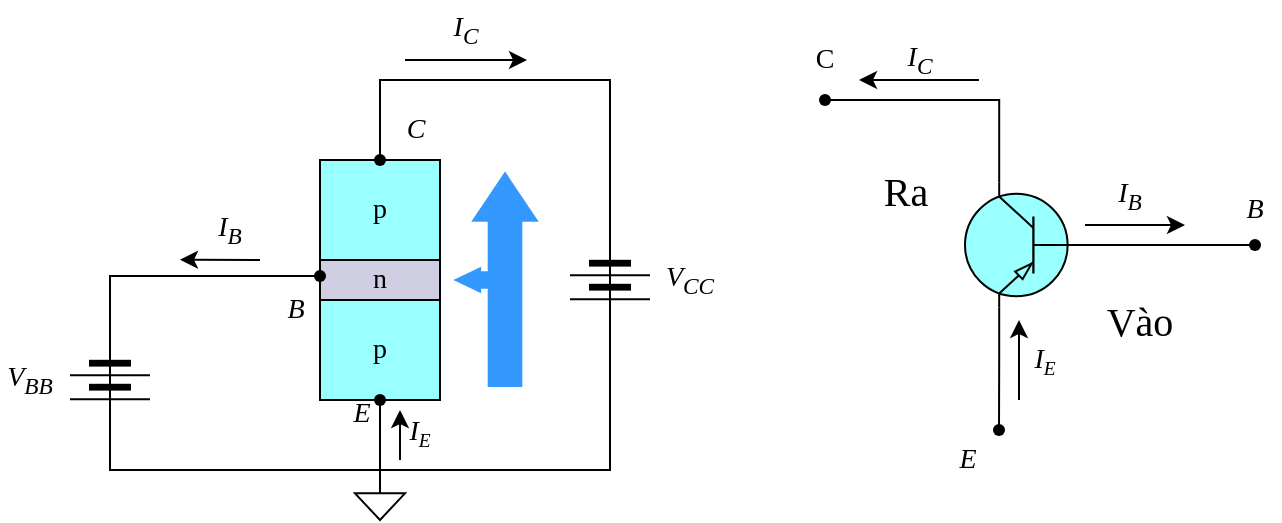 <mxfile version="22.0.3" type="device">
  <diagram name="Trang-1" id="NIQV9puHBk_IiYt71eVW">
    <mxGraphModel dx="863" dy="505" grid="1" gridSize="10" guides="1" tooltips="1" connect="1" arrows="1" fold="1" page="1" pageScale="1" pageWidth="850" pageHeight="1100" math="0" shadow="0">
      <root>
        <mxCell id="0" />
        <mxCell id="1" parent="0" />
        <mxCell id="rm6uVH4t2GQNLEcWgGYT-33" style="edgeStyle=orthogonalEdgeStyle;shape=connector;rounded=0;orthogonalLoop=1;jettySize=auto;html=1;exitX=1;exitY=0.5;exitDx=0;exitDy=0;entryX=0.5;entryY=0;entryDx=0;entryDy=0;labelBackgroundColor=default;strokeColor=default;align=center;verticalAlign=middle;fontFamily=Helvetica;fontSize=11;fontColor=default;endArrow=none;endFill=0;" parent="1" source="rm6uVH4t2GQNLEcWgGYT-2" target="rm6uVH4t2GQNLEcWgGYT-29" edge="1">
          <mxGeometry relative="1" as="geometry">
            <Array as="points">
              <mxPoint x="345" y="180" />
              <mxPoint x="230" y="180" />
            </Array>
          </mxGeometry>
        </mxCell>
        <mxCell id="rm6uVH4t2GQNLEcWgGYT-2" value="" style="pointerEvents=1;verticalLabelPosition=bottom;shadow=0;dashed=0;align=center;html=1;verticalAlign=top;shape=mxgraph.electrical.miscellaneous.batteryStack;rotation=90;" parent="1" vertex="1">
          <mxGeometry x="320" y="260" width="50" height="40" as="geometry" />
        </mxCell>
        <mxCell id="rm6uVH4t2GQNLEcWgGYT-5" value="" style="shape=waypoint;sketch=0;size=6;pointerEvents=1;points=[];fillColor=none;resizable=0;rotatable=0;perimeter=centerPerimeter;snapToPoint=1;fontFamily=Helvetica;fontSize=11;fontColor=default;" parent="1" vertex="1">
          <mxGeometry x="442.5" y="180" width="20" height="20" as="geometry" />
        </mxCell>
        <mxCell id="rm6uVH4t2GQNLEcWgGYT-8" value="" style="shape=waypoint;sketch=0;size=6;pointerEvents=1;points=[];fillColor=none;resizable=0;rotatable=0;perimeter=centerPerimeter;snapToPoint=1;fontFamily=Helvetica;fontSize=11;fontColor=default;" parent="1" vertex="1">
          <mxGeometry x="529.5" y="345" width="20" height="20" as="geometry" />
        </mxCell>
        <mxCell id="rm6uVH4t2GQNLEcWgGYT-12" value="" style="shape=waypoint;sketch=0;size=6;pointerEvents=1;points=[];fillColor=none;resizable=0;rotatable=0;perimeter=centerPerimeter;snapToPoint=1;fontFamily=Helvetica;fontSize=11;fontColor=default;" parent="1" vertex="1">
          <mxGeometry x="657.5" y="252.5" width="20" height="20" as="geometry" />
        </mxCell>
        <mxCell id="rm6uVH4t2GQNLEcWgGYT-14" value="&lt;span style=&quot;font-size: 14px; font-weight: normal;&quot;&gt;C&lt;/span&gt;" style="text;html=1;strokeColor=none;fillColor=none;align=center;verticalAlign=middle;whiteSpace=wrap;rounded=0;fontSize=14;fontFamily=Times New Roman;fontColor=default;fontStyle=1" parent="1" vertex="1">
          <mxGeometry x="440" y="160" width="25" height="20" as="geometry" />
        </mxCell>
        <mxCell id="rm6uVH4t2GQNLEcWgGYT-17" value="&lt;span style=&quot;font-size: 14px; font-weight: normal;&quot;&gt;E&lt;/span&gt;" style="text;html=1;strokeColor=none;fillColor=none;align=center;verticalAlign=middle;whiteSpace=wrap;rounded=0;fontSize=14;fontFamily=Times New Roman;fontColor=default;fontStyle=3" parent="1" vertex="1">
          <mxGeometry x="514.5" y="360" width="18" height="20" as="geometry" />
        </mxCell>
        <mxCell id="rm6uVH4t2GQNLEcWgGYT-18" value="&lt;span style=&quot;font-size: 14px; font-weight: normal;&quot;&gt;B&lt;/span&gt;" style="text;html=1;strokeColor=none;fillColor=none;align=center;verticalAlign=middle;whiteSpace=wrap;rounded=0;fontSize=14;fontFamily=Times New Roman;fontColor=default;fontStyle=3" parent="1" vertex="1">
          <mxGeometry x="655" y="235" width="25" height="20" as="geometry" />
        </mxCell>
        <mxCell id="rm6uVH4t2GQNLEcWgGYT-19" value="" style="endArrow=classic;html=1;rounded=0;labelBackgroundColor=default;strokeColor=default;align=center;verticalAlign=middle;fontFamily=Helvetica;fontSize=11;fontColor=default;shape=connector;" parent="1" edge="1">
          <mxGeometry width="50" height="50" relative="1" as="geometry">
            <mxPoint x="582.5" y="252.5" as="sourcePoint" />
            <mxPoint x="632.5" y="252.5" as="targetPoint" />
          </mxGeometry>
        </mxCell>
        <mxCell id="rm6uVH4t2GQNLEcWgGYT-20" value="" style="endArrow=classic;html=1;rounded=0;labelBackgroundColor=default;strokeColor=default;align=center;verticalAlign=middle;fontFamily=Helvetica;fontSize=11;fontColor=default;shape=connector;" parent="1" edge="1">
          <mxGeometry width="50" height="50" relative="1" as="geometry">
            <mxPoint x="549.5" y="340" as="sourcePoint" />
            <mxPoint x="549.5" y="300" as="targetPoint" />
          </mxGeometry>
        </mxCell>
        <mxCell id="rm6uVH4t2GQNLEcWgGYT-21" value="" style="endArrow=classic;html=1;rounded=0;labelBackgroundColor=default;strokeColor=default;align=center;verticalAlign=middle;fontFamily=Helvetica;fontSize=11;fontColor=default;shape=connector;" parent="1" edge="1">
          <mxGeometry width="50" height="50" relative="1" as="geometry">
            <mxPoint x="529.5" y="180" as="sourcePoint" />
            <mxPoint x="469.5" y="180" as="targetPoint" />
          </mxGeometry>
        </mxCell>
        <mxCell id="rm6uVH4t2GQNLEcWgGYT-22" value="&lt;span style=&quot;font-weight: 400;&quot;&gt;I&lt;sub&gt;C&lt;/sub&gt;&lt;/span&gt;" style="text;html=1;strokeColor=none;fillColor=none;align=center;verticalAlign=middle;whiteSpace=wrap;rounded=0;fontSize=14;fontFamily=Times New Roman;fontColor=default;fontStyle=3" parent="1" vertex="1">
          <mxGeometry x="484.5" y="155" width="30" height="30" as="geometry" />
        </mxCell>
        <mxCell id="rm6uVH4t2GQNLEcWgGYT-23" value="&lt;span style=&quot;font-weight: 400;&quot;&gt;I&lt;sub&gt;B&lt;/sub&gt;&lt;/span&gt;" style="text;html=1;strokeColor=none;fillColor=none;align=center;verticalAlign=middle;whiteSpace=wrap;rounded=0;fontSize=14;fontFamily=Times New Roman;fontColor=default;fontStyle=3" parent="1" vertex="1">
          <mxGeometry x="589.5" y="222.5" width="30" height="30" as="geometry" />
        </mxCell>
        <mxCell id="rm6uVH4t2GQNLEcWgGYT-24" value="&lt;span style=&quot;font-weight: 400;&quot;&gt;I&lt;span style=&quot;font-size: 11.667px;&quot;&gt;&lt;sub&gt;E&lt;/sub&gt;&lt;/span&gt;&lt;/span&gt;" style="text;html=1;strokeColor=none;fillColor=none;align=center;verticalAlign=middle;whiteSpace=wrap;rounded=0;fontSize=14;fontFamily=Times New Roman;fontColor=default;fontStyle=3" parent="1" vertex="1">
          <mxGeometry x="549.5" y="310" width="25" height="20" as="geometry" />
        </mxCell>
        <mxCell id="rm6uVH4t2GQNLEcWgGYT-25" value="&lt;span style=&quot;font-weight: 400; font-size: 20px;&quot;&gt;Ra&lt;/span&gt;" style="text;html=1;strokeColor=none;fillColor=none;align=center;verticalAlign=middle;whiteSpace=wrap;rounded=0;fontSize=20;fontFamily=Times New Roman;fontColor=default;fontStyle=1" parent="1" vertex="1">
          <mxGeometry x="462.5" y="220" width="60" height="30" as="geometry" />
        </mxCell>
        <mxCell id="rm6uVH4t2GQNLEcWgGYT-26" value="&lt;span style=&quot;font-weight: 400; font-size: 20px;&quot;&gt;Vào&lt;/span&gt;" style="text;html=1;strokeColor=none;fillColor=none;align=center;verticalAlign=middle;whiteSpace=wrap;rounded=0;fontSize=20;fontFamily=Times New Roman;fontColor=default;fontStyle=1" parent="1" vertex="1">
          <mxGeometry x="579.5" y="285" width="60" height="30" as="geometry" />
        </mxCell>
        <mxCell id="rm6uVH4t2GQNLEcWgGYT-27" value="" style="shape=process;whiteSpace=wrap;html=1;backgroundOutline=1;fontFamily=Helvetica;fontSize=11;fontColor=default;rotation=90;size=0.417;verticalAlign=middle;" parent="1" vertex="1">
          <mxGeometry x="170" y="250" width="120" height="60" as="geometry" />
        </mxCell>
        <mxCell id="rm6uVH4t2GQNLEcWgGYT-29" value="&lt;span style=&quot;font-size: 14px; font-weight: normal;&quot;&gt;p&lt;/span&gt;" style="text;html=1;strokeColor=#000000;fillColor=#99FFFF;align=center;verticalAlign=middle;whiteSpace=wrap;rounded=0;fontSize=14;fontFamily=Times New Roman;fontStyle=1" parent="1" vertex="1">
          <mxGeometry x="200" y="220" width="60" height="50" as="geometry" />
        </mxCell>
        <mxCell id="rm6uVH4t2GQNLEcWgGYT-30" value="&lt;span style=&quot;font-size: 14px; font-weight: normal;&quot;&gt;n&lt;/span&gt;" style="text;html=1;strokeColor=#000000;fillColor=#d0cee2;align=center;verticalAlign=middle;whiteSpace=wrap;rounded=0;fontSize=14;fontFamily=Times New Roman;fontStyle=1" parent="1" vertex="1">
          <mxGeometry x="200" y="270" width="60" height="20" as="geometry" />
        </mxCell>
        <mxCell id="rm6uVH4t2GQNLEcWgGYT-42" style="edgeStyle=orthogonalEdgeStyle;shape=connector;rounded=0;orthogonalLoop=1;jettySize=auto;html=1;exitX=0.5;exitY=1;exitDx=0;exitDy=0;labelBackgroundColor=default;strokeColor=default;align=center;verticalAlign=middle;fontFamily=Helvetica;fontSize=11;fontColor=default;endArrow=none;endFill=0;" parent="1" source="rm6uVH4t2GQNLEcWgGYT-31" edge="1">
          <mxGeometry relative="1" as="geometry">
            <mxPoint x="230" y="380" as="targetPoint" />
          </mxGeometry>
        </mxCell>
        <mxCell id="rm6uVH4t2GQNLEcWgGYT-31" value="&lt;span style=&quot;font-size: 14px; font-weight: normal;&quot;&gt;p&lt;/span&gt;" style="text;html=1;strokeColor=#000000;fillColor=#99FFFF;align=center;verticalAlign=middle;whiteSpace=wrap;rounded=0;fontSize=14;fontFamily=Times New Roman;fontStyle=1;labelBackgroundColor=none;labelBorderColor=none;" parent="1" vertex="1">
          <mxGeometry x="200" y="290" width="60" height="50" as="geometry" />
        </mxCell>
        <mxCell id="rm6uVH4t2GQNLEcWgGYT-36" style="edgeStyle=orthogonalEdgeStyle;shape=connector;rounded=0;orthogonalLoop=1;jettySize=auto;html=1;exitDx=0;exitDy=0;entryX=0;entryY=0.5;entryDx=0;entryDy=0;labelBackgroundColor=default;strokeColor=default;align=center;verticalAlign=middle;fontFamily=Helvetica;fontSize=11;fontColor=default;endArrow=none;endFill=0;" parent="1" source="rm6uVH4t2GQNLEcWgGYT-54" target="rm6uVH4t2GQNLEcWgGYT-30" edge="1">
          <mxGeometry relative="1" as="geometry" />
        </mxCell>
        <mxCell id="rm6uVH4t2GQNLEcWgGYT-35" value="" style="pointerEvents=1;verticalLabelPosition=bottom;shadow=0;dashed=0;align=center;html=1;verticalAlign=top;shape=mxgraph.electrical.miscellaneous.batteryStack;rotation=90;" parent="1" vertex="1">
          <mxGeometry x="70" y="310" width="50" height="40" as="geometry" />
        </mxCell>
        <mxCell id="rm6uVH4t2GQNLEcWgGYT-40" value="" style="pointerEvents=1;verticalLabelPosition=bottom;shadow=0;dashed=0;align=center;html=1;verticalAlign=top;shape=mxgraph.electrical.signal_sources.signal_ground;fontFamily=Helvetica;fontSize=11;fontColor=default;" parent="1" vertex="1">
          <mxGeometry x="217.5" y="380" width="25" height="20" as="geometry" />
        </mxCell>
        <mxCell id="rm6uVH4t2GQNLEcWgGYT-41" style="edgeStyle=orthogonalEdgeStyle;shape=connector;rounded=0;orthogonalLoop=1;jettySize=auto;html=1;exitX=0;exitY=0.5;exitDx=0;exitDy=0;entryX=0.5;entryY=0;entryDx=0;entryDy=0;entryPerimeter=0;labelBackgroundColor=default;strokeColor=default;align=center;verticalAlign=middle;fontFamily=Helvetica;fontSize=11;fontColor=default;endArrow=none;endFill=0;" parent="1" edge="1">
          <mxGeometry relative="1" as="geometry">
            <mxPoint x="345" y="300" as="sourcePoint" />
            <mxPoint x="230" y="375" as="targetPoint" />
            <Array as="points">
              <mxPoint x="345" y="375" />
            </Array>
          </mxGeometry>
        </mxCell>
        <mxCell id="rm6uVH4t2GQNLEcWgGYT-43" style="edgeStyle=orthogonalEdgeStyle;shape=connector;rounded=0;orthogonalLoop=1;jettySize=auto;html=1;exitX=0;exitY=0.5;exitDx=0;exitDy=0;entryX=0.5;entryY=0;entryDx=0;entryDy=0;entryPerimeter=0;labelBackgroundColor=default;strokeColor=default;align=center;verticalAlign=middle;fontFamily=Helvetica;fontSize=11;fontColor=default;endArrow=none;endFill=0;" parent="1" source="rm6uVH4t2GQNLEcWgGYT-35" target="rm6uVH4t2GQNLEcWgGYT-40" edge="1">
          <mxGeometry relative="1" as="geometry">
            <Array as="points">
              <mxPoint x="95" y="375" />
              <mxPoint x="230" y="375" />
            </Array>
          </mxGeometry>
        </mxCell>
        <mxCell id="rm6uVH4t2GQNLEcWgGYT-44" value="" style="endArrow=classic;html=1;rounded=0;labelBackgroundColor=default;strokeColor=default;align=center;verticalAlign=middle;fontFamily=Helvetica;fontSize=11;fontColor=default;shape=connector;" parent="1" edge="1">
          <mxGeometry width="50" height="50" relative="1" as="geometry">
            <mxPoint x="240" y="370" as="sourcePoint" />
            <mxPoint x="240" y="345" as="targetPoint" />
          </mxGeometry>
        </mxCell>
        <mxCell id="rm6uVH4t2GQNLEcWgGYT-45" value="&lt;span style=&quot;font-weight: 400;&quot;&gt;I&lt;span style=&quot;font-size: 11.667px;&quot;&gt;&lt;sub&gt;E&lt;/sub&gt;&lt;/span&gt;&lt;/span&gt;" style="text;html=1;strokeColor=none;fillColor=none;align=center;verticalAlign=middle;whiteSpace=wrap;rounded=0;fontSize=14;fontFamily=Times New Roman;fontColor=default;fontStyle=3" parent="1" vertex="1">
          <mxGeometry x="241" y="341" width="17.5" height="30" as="geometry" />
        </mxCell>
        <mxCell id="rm6uVH4t2GQNLEcWgGYT-48" value="" style="endArrow=classic;html=1;rounded=0;labelBackgroundColor=default;strokeColor=default;align=center;verticalAlign=middle;fontFamily=Helvetica;fontSize=11;fontColor=default;shape=connector;" parent="1" edge="1">
          <mxGeometry width="50" height="50" relative="1" as="geometry">
            <mxPoint x="242.5" y="170" as="sourcePoint" />
            <mxPoint x="303.5" y="170" as="targetPoint" />
          </mxGeometry>
        </mxCell>
        <mxCell id="rm6uVH4t2GQNLEcWgGYT-49" value="&lt;span style=&quot;font-weight: 400;&quot;&gt;I&lt;sub&gt;C&lt;/sub&gt;&lt;/span&gt;" style="text;html=1;strokeColor=none;fillColor=none;align=center;verticalAlign=middle;whiteSpace=wrap;rounded=0;fontSize=14;fontFamily=Times New Roman;fontColor=default;fontStyle=3" parent="1" vertex="1">
          <mxGeometry x="258" y="140" width="30" height="30" as="geometry" />
        </mxCell>
        <mxCell id="rm6uVH4t2GQNLEcWgGYT-50" value="" style="endArrow=classic;html=1;rounded=0;labelBackgroundColor=default;strokeColor=default;align=center;verticalAlign=middle;fontFamily=Helvetica;fontSize=11;fontColor=default;shape=connector;exitX=1;exitY=1;exitDx=0;exitDy=0;" parent="1" edge="1" source="rm6uVH4t2GQNLEcWgGYT-51">
          <mxGeometry width="50" height="50" relative="1" as="geometry">
            <mxPoint x="160" y="269.84" as="sourcePoint" />
            <mxPoint x="130" y="269.84" as="targetPoint" />
          </mxGeometry>
        </mxCell>
        <mxCell id="rm6uVH4t2GQNLEcWgGYT-51" value="&lt;span style=&quot;font-weight: 400;&quot;&gt;I&lt;sub&gt;B&lt;/sub&gt;&lt;/span&gt;" style="text;html=1;strokeColor=none;fillColor=none;align=center;verticalAlign=middle;whiteSpace=wrap;rounded=0;fontSize=14;fontFamily=Times New Roman;fontColor=default;fontStyle=3" parent="1" vertex="1">
          <mxGeometry x="140" y="240" width="30" height="30" as="geometry" />
        </mxCell>
        <mxCell id="rm6uVH4t2GQNLEcWgGYT-52" value="&lt;span style=&quot;font-weight: 400;&quot;&gt;V&lt;sub&gt;CC&lt;/sub&gt;&lt;/span&gt;" style="text;html=1;strokeColor=none;fillColor=none;align=center;verticalAlign=middle;whiteSpace=wrap;rounded=0;fontSize=14;fontFamily=Times New Roman;fontColor=default;fontStyle=3" parent="1" vertex="1">
          <mxGeometry x="370" y="265" width="30" height="30" as="geometry" />
        </mxCell>
        <mxCell id="rm6uVH4t2GQNLEcWgGYT-53" value="&lt;span style=&quot;font-weight: 400;&quot;&gt;V&lt;sub&gt;BB&lt;/sub&gt;&lt;/span&gt;" style="text;html=1;strokeColor=none;fillColor=none;align=center;verticalAlign=middle;whiteSpace=wrap;rounded=0;fontSize=14;fontFamily=Times New Roman;fontColor=default;fontStyle=3" parent="1" vertex="1">
          <mxGeometry x="40" y="315" width="30" height="30" as="geometry" />
        </mxCell>
        <mxCell id="rm6uVH4t2GQNLEcWgGYT-55" value="" style="edgeStyle=orthogonalEdgeStyle;shape=connector;rounded=0;orthogonalLoop=1;jettySize=auto;html=1;exitX=1;exitY=0.5;exitDx=0;exitDy=0;entryDx=0;entryDy=0;labelBackgroundColor=default;strokeColor=default;align=center;verticalAlign=middle;fontFamily=Helvetica;fontSize=11;fontColor=default;endArrow=none;endFill=0;" parent="1" edge="1" source="rm6uVH4t2GQNLEcWgGYT-35">
          <mxGeometry relative="1" as="geometry">
            <mxPoint x="95" y="298" as="sourcePoint" />
            <mxPoint x="200" y="271" as="targetPoint" />
            <Array as="points">
              <mxPoint x="95" y="278" />
              <mxPoint x="200" y="278" />
            </Array>
          </mxGeometry>
        </mxCell>
        <mxCell id="rm6uVH4t2GQNLEcWgGYT-54" value="" style="shape=waypoint;sketch=0;size=6;pointerEvents=1;points=[];fillColor=none;resizable=0;rotatable=0;perimeter=centerPerimeter;snapToPoint=1;fontFamily=Helvetica;fontSize=11;fontColor=default;" parent="1" vertex="1">
          <mxGeometry x="190" y="268" width="20" height="20" as="geometry" />
        </mxCell>
        <mxCell id="rm6uVH4t2GQNLEcWgGYT-57" value="" style="shape=waypoint;sketch=0;size=6;pointerEvents=1;points=[];fillColor=none;resizable=0;rotatable=0;perimeter=centerPerimeter;snapToPoint=1;fontFamily=Helvetica;fontSize=11;fontColor=default;" parent="1" vertex="1">
          <mxGeometry x="220" y="210" width="20" height="20" as="geometry" />
        </mxCell>
        <mxCell id="rm6uVH4t2GQNLEcWgGYT-58" value="" style="shape=waypoint;sketch=0;size=6;pointerEvents=1;points=[];fillColor=none;resizable=0;rotatable=0;perimeter=centerPerimeter;snapToPoint=1;fontFamily=Helvetica;fontSize=11;fontColor=default;" parent="1" vertex="1">
          <mxGeometry x="220" y="330" width="20" height="20" as="geometry" />
        </mxCell>
        <mxCell id="rm6uVH4t2GQNLEcWgGYT-59" value="&lt;span style=&quot;font-size: 14px; font-weight: normal;&quot;&gt;C&lt;/span&gt;" style="text;html=1;strokeColor=none;fillColor=none;align=center;verticalAlign=middle;whiteSpace=wrap;rounded=0;fontSize=14;fontFamily=Times New Roman;fontColor=default;fontStyle=3" parent="1" vertex="1">
          <mxGeometry x="217.5" y="190" width="60" height="30" as="geometry" />
        </mxCell>
        <mxCell id="rm6uVH4t2GQNLEcWgGYT-60" value="&lt;span style=&quot;font-size: 14px; font-weight: normal;&quot;&gt;B&lt;/span&gt;" style="text;html=1;strokeColor=none;fillColor=none;align=center;verticalAlign=middle;whiteSpace=wrap;rounded=0;fontSize=14;fontFamily=Times New Roman;fontColor=default;fontStyle=3" parent="1" vertex="1">
          <mxGeometry x="157.5" y="280" width="60" height="30" as="geometry" />
        </mxCell>
        <mxCell id="rm6uVH4t2GQNLEcWgGYT-61" value="&lt;span style=&quot;font-size: 14px; font-weight: normal;&quot;&gt;E&lt;/span&gt;" style="text;html=1;strokeColor=none;fillColor=none;align=center;verticalAlign=middle;whiteSpace=wrap;rounded=0;fontSize=14;fontFamily=Times New Roman;fontColor=default;fontStyle=3" parent="1" vertex="1">
          <mxGeometry x="210" y="340" width="21.5" height="14" as="geometry" />
        </mxCell>
        <mxCell id="rm6uVH4t2GQNLEcWgGYT-63" value="" style="verticalLabelPosition=bottom;verticalAlign=top;html=1;strokeWidth=2;shape=mxgraph.arrows2.arrow;dy=0.49;dx=22.4;notch=0;fontFamily=Helvetica;fontSize=11;rotation=-90;fillColor=#3399FF;strokeColor=#3399FF;" parent="1" vertex="1">
          <mxGeometry x="240" y="265" width="105" height="30" as="geometry" />
        </mxCell>
        <mxCell id="rm6uVH4t2GQNLEcWgGYT-68" value="" style="verticalLabelPosition=bottom;verticalAlign=top;html=1;strokeWidth=2;shape=mxgraph.arrows2.arrow;dy=0.32;dx=10.56;notch=0;fontFamily=Helvetica;fontSize=11;fontColor=default;rotation=-180;fillColor=#3399FF;strokeColor=#3399FF;" parent="1" vertex="1">
          <mxGeometry x="269" y="275" width="19" height="10" as="geometry" />
        </mxCell>
        <mxCell id="IMliBgTj_xjAzbl9Rg4K-7" style="edgeStyle=orthogonalEdgeStyle;rounded=0;orthogonalLoop=1;jettySize=auto;html=1;exitX=0;exitY=0.5;exitDx=0;exitDy=0;exitPerimeter=0;endArrow=none;endFill=0;" edge="1" parent="1" source="IMliBgTj_xjAzbl9Rg4K-5" target="rm6uVH4t2GQNLEcWgGYT-12">
          <mxGeometry relative="1" as="geometry" />
        </mxCell>
        <mxCell id="IMliBgTj_xjAzbl9Rg4K-8" style="edgeStyle=orthogonalEdgeStyle;shape=connector;rounded=0;orthogonalLoop=1;jettySize=auto;html=1;exitX=0.7;exitY=0;exitDx=0;exitDy=0;exitPerimeter=0;labelBackgroundColor=default;strokeColor=default;align=center;verticalAlign=middle;fontFamily=Helvetica;fontSize=11;fontColor=default;endArrow=none;endFill=0;" edge="1" parent="1" source="IMliBgTj_xjAzbl9Rg4K-5" target="rm6uVH4t2GQNLEcWgGYT-8">
          <mxGeometry relative="1" as="geometry" />
        </mxCell>
        <mxCell id="IMliBgTj_xjAzbl9Rg4K-5" value="" style="verticalLabelPosition=bottom;shadow=0;dashed=0;align=center;html=1;verticalAlign=top;shape=mxgraph.electrical.transistors.pnp_transistor_1;rotation=-180;fillColor=#99FFFF;strokeColor=#000000;strokeWidth=1;" vertex="1" parent="1">
          <mxGeometry x="522.5" y="225" width="57" height="75" as="geometry" />
        </mxCell>
        <mxCell id="IMliBgTj_xjAzbl9Rg4K-9" style="edgeStyle=orthogonalEdgeStyle;shape=connector;rounded=0;orthogonalLoop=1;jettySize=auto;html=1;exitX=0.7;exitY=1;exitDx=0;exitDy=0;exitPerimeter=0;labelBackgroundColor=default;strokeColor=default;align=center;verticalAlign=middle;fontFamily=Helvetica;fontSize=11;fontColor=default;endArrow=none;endFill=0;" edge="1" parent="1" source="IMliBgTj_xjAzbl9Rg4K-5">
          <mxGeometry relative="1" as="geometry">
            <mxPoint x="452.5" y="190" as="targetPoint" />
            <Array as="points">
              <mxPoint x="539.5" y="190" />
            </Array>
          </mxGeometry>
        </mxCell>
      </root>
    </mxGraphModel>
  </diagram>
</mxfile>
